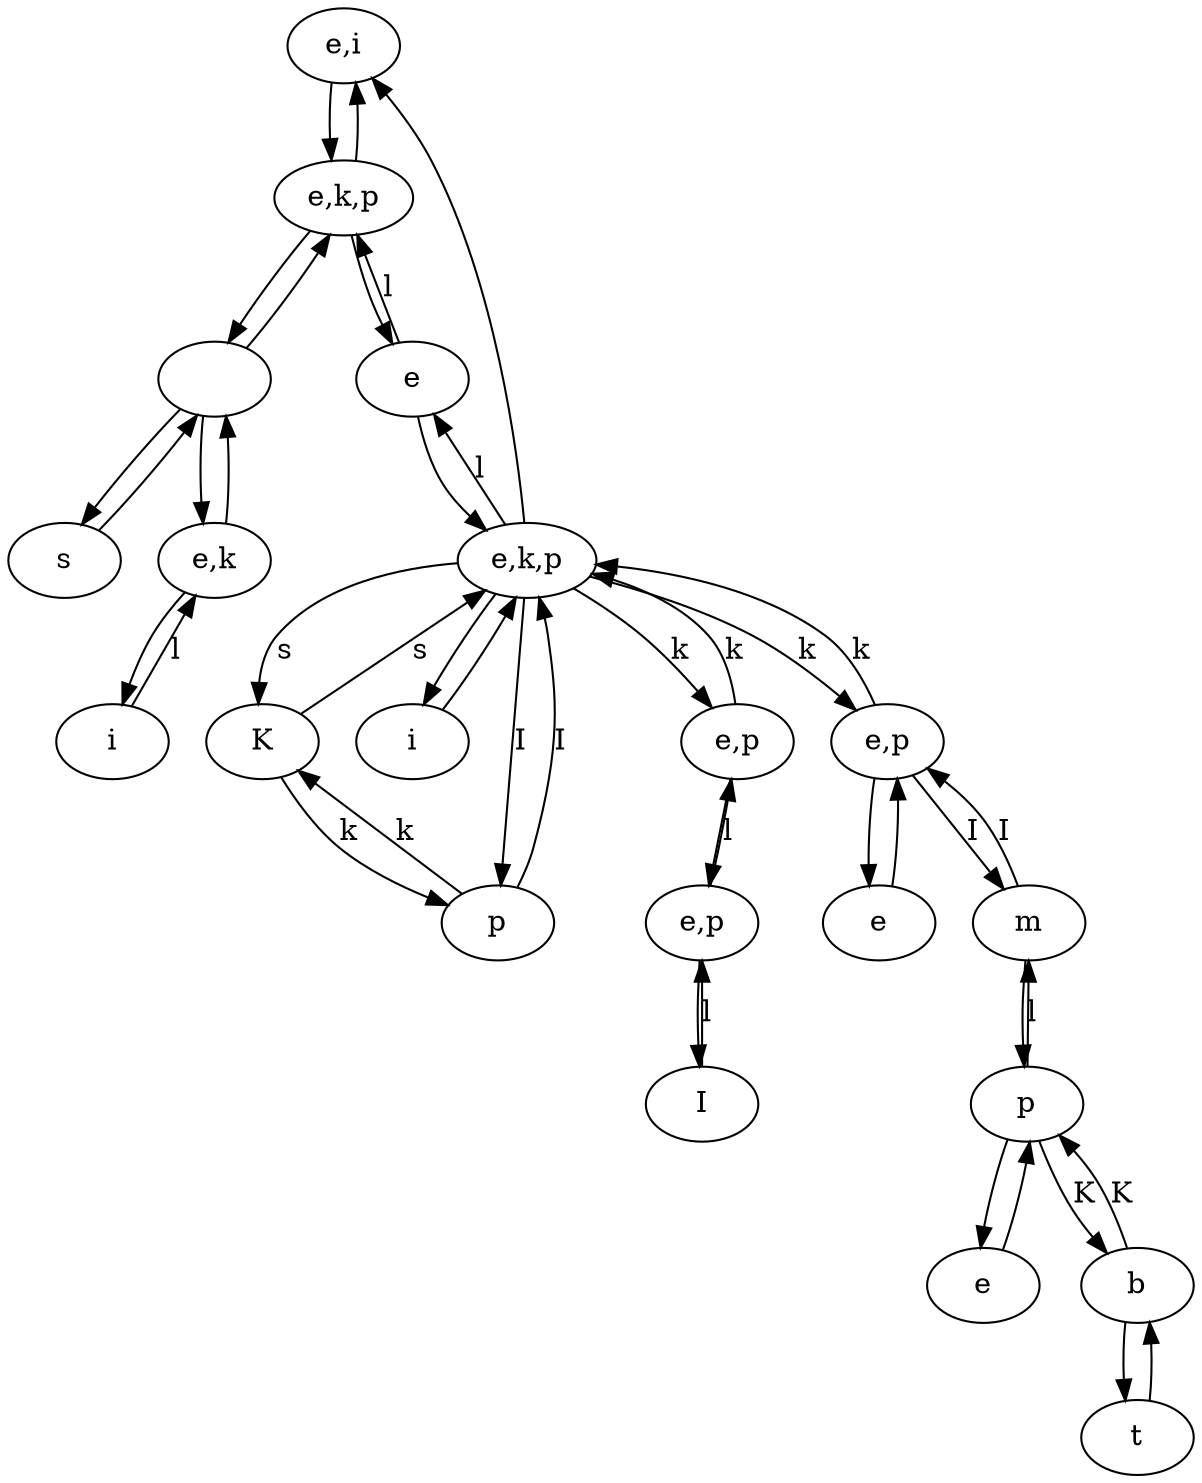 digraph {
0 [label="e,i"]
1 [label="e,k,p"]
2 [label=""]
3 [label="s"]
4 [label="i"]
5 [label="e,k"]
6 [label="K"]
7 [label="i"]
8 [label="p"]
9 [label="e,p"]
10 [label="e,p"]
11 [label="I"]
12 [label="e"]
13 [label="e,k,p"]
14 [label="e"]
15 [label="e"]
16 [label="e,p"]
17 [label="p"]
18 [label="m"]
19 [label="t"]
20 [label="b"]
3 -> 2 [label=""]
2 -> 3 [label=""]
2 -> 1 [label=""]
1 -> 2 [label=""]
1 -> 0 [label=""]
0 -> 1 [label=""]
16 -> 15 [label=""]
15 -> 16 [label=""]
2 -> 5 [label=""]
5 -> 2 [label=""]
5 -> 4 [label=""]
4 -> 5 [label="l"]
1 -> 14 [label=""]
14 -> 1 [label="l"]
18 -> 17 [label=""]
17 -> 18 [label="l"]
9 -> 10 [label=""]
10 -> 9 [label="l"]
16 -> 18 [label="I"]
18 -> 16 [label="I"]
13 -> 7 [label=""]
7 -> 13 [label=""]
14 -> 13 [label=""]
13 -> 14 [label="l"]
11 -> 10 [label="l"]
10 -> 11 [label=""]
9 -> 13 [label="k"]
13 -> 9 [label="k"]
17 -> 20 [label="K"]
20 -> 17 [label="K"]
20 -> 19 [label=""]
19 -> 20 [label=""]
17 -> 12 [label=""]
12 -> 17 [label=""]
13 -> 0 [label=""]
13 -> 16 [label="k"]
16 -> 13 [label="k"]
13 -> 6 [label="s"]
6 -> 13 [label="s"]
13 -> 8 [label="I"]
8 -> 13 [label="I"]
8 -> 6 [label="k"]
6 -> 8 [label="k"]
}
